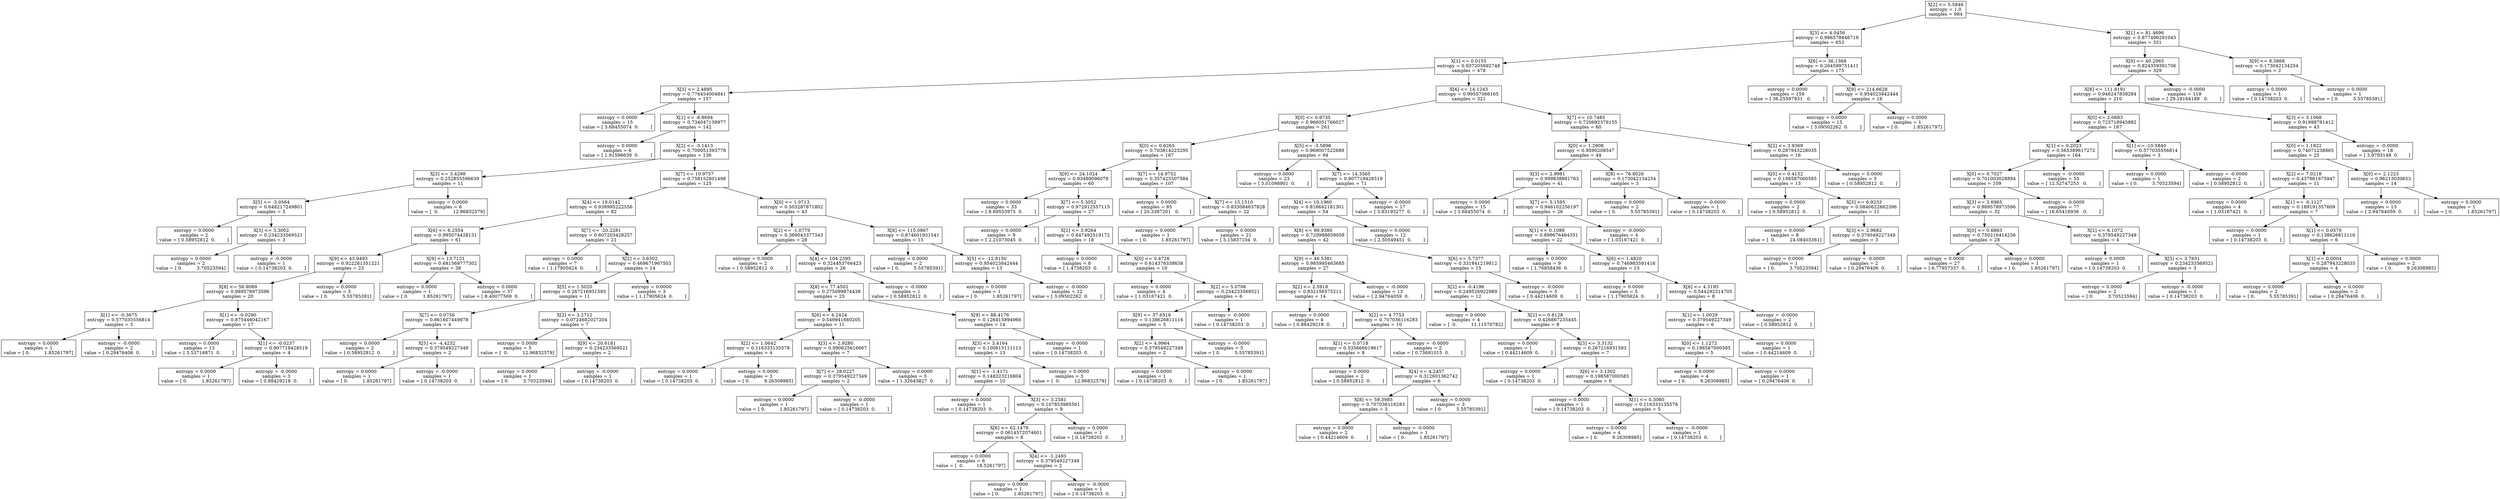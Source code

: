 digraph Tree {
0 [label="X[2] <= 5.5846\nentropy = 1.0\nsamples = 984", shape="box"] ;
1 [label="X[3] <= 4.0456\nentropy = 0.986578846719\nsamples = 653", shape="box"] ;
0 -> 1 ;
2 [label="X[1] <= 0.0155\nentropy = 0.937205692748\nsamples = 478", shape="box"] ;
1 -> 2 ;
3 [label="X[3] <= 2.4895\nentropy = 0.776454004841\nsamples = 157", shape="box"] ;
2 -> 3 ;
4 [label="entropy = 0.0000\nsamples = 15\nvalue = [ 3.68455074  0.        ]", shape="box"] ;
3 -> 4 ;
5 [label="X[1] <= -8.8694\nentropy = 0.734047139977\nsamples = 142", shape="box"] ;
3 -> 5 ;
6 [label="entropy = 0.0000\nsamples = 6\nvalue = [ 1.91596639  0.        ]", shape="box"] ;
5 -> 6 ;
7 [label="X[2] <= -5.1413\nentropy = 0.709051393778\nsamples = 136", shape="box"] ;
5 -> 7 ;
8 [label="X[3] <= 3.4298\nentropy = 0.252855596639\nsamples = 11", shape="box"] ;
7 -> 8 ;
9 [label="X[5] <= -3.0564\nentropy = 0.648217249801\nsamples = 5", shape="box"] ;
8 -> 9 ;
10 [label="entropy = 0.0000\nsamples = 2\nvalue = [ 0.58952812  0.        ]", shape="box"] ;
9 -> 10 ;
11 [label="X[3] <= 3.3002\nentropy = 0.234233569521\nsamples = 3", shape="box"] ;
9 -> 11 ;
12 [label="entropy = 0.0000\nsamples = 2\nvalue = [ 0.          3.70523594]", shape="box"] ;
11 -> 12 ;
13 [label="entropy = -0.0000\nsamples = 1\nvalue = [ 0.14738203  0.        ]", shape="box"] ;
11 -> 13 ;
14 [label="entropy = 0.0000\nsamples = 6\nvalue = [  0.          12.96832579]", shape="box"] ;
8 -> 14 ;
15 [label="X[7] <= 10.9757\nentropy = 0.758152801498\nsamples = 125", shape="box"] ;
7 -> 15 ;
16 [label="X[4] <= 19.0142\nentropy = 0.938995222556\nsamples = 82", shape="box"] ;
15 -> 16 ;
17 [label="X[6] <= 6.2554\nentropy = 0.995074428131\nsamples = 61", shape="box"] ;
16 -> 17 ;
18 [label="X[9] <= 43.9493\nentropy = 0.922281351221\nsamples = 23", shape="box"] ;
17 -> 18 ;
19 [label="X[8] <= 56.9089\nentropy = 0.989578973596\nsamples = 20", shape="box"] ;
18 -> 19 ;
20 [label="X[1] <= -0.3675\nentropy = 0.577035556814\nsamples = 3", shape="box"] ;
19 -> 20 ;
21 [label="entropy = 0.0000\nsamples = 1\nvalue = [ 0.          1.85261797]", shape="box"] ;
20 -> 21 ;
22 [label="entropy = -0.0000\nsamples = 2\nvalue = [ 0.29476406  0.        ]", shape="box"] ;
20 -> 22 ;
23 [label="X[1] <= -0.0290\nentropy = 0.875446042167\nsamples = 17", shape="box"] ;
19 -> 23 ;
24 [label="entropy = 0.0000\nsamples = 13\nvalue = [ 3.53716871  0.        ]", shape="box"] ;
23 -> 24 ;
25 [label="X[1] <= -0.0237\nentropy = 0.907719428519\nsamples = 4", shape="box"] ;
23 -> 25 ;
26 [label="entropy = 0.0000\nsamples = 1\nvalue = [ 0.          1.85261797]", shape="box"] ;
25 -> 26 ;
27 [label="entropy = -0.0000\nsamples = 3\nvalue = [ 0.88429218  0.        ]", shape="box"] ;
25 -> 27 ;
28 [label="entropy = 0.0000\nsamples = 3\nvalue = [ 0.          5.55785391]", shape="box"] ;
18 -> 28 ;
29 [label="X[9] <= 13.7121\nentropy = 0.681569777302\nsamples = 38", shape="box"] ;
17 -> 29 ;
30 [label="entropy = 0.0000\nsamples = 1\nvalue = [ 0.          1.85261797]", shape="box"] ;
29 -> 30 ;
31 [label="entropy = 0.0000\nsamples = 37\nvalue = [ 8.40077569  0.        ]", shape="box"] ;
29 -> 31 ;
32 [label="X[7] <= -20.2281\nentropy = 0.607203428257\nsamples = 21", shape="box"] ;
16 -> 32 ;
33 [label="entropy = 0.0000\nsamples = 7\nvalue = [ 1.17905624  0.        ]", shape="box"] ;
32 -> 33 ;
34 [label="X[2] <= 3.6502\nentropy = 0.469671967503\nsamples = 14", shape="box"] ;
32 -> 34 ;
35 [label="X[5] <= 1.5020\nentropy = 0.267216931593\nsamples = 11", shape="box"] ;
34 -> 35 ;
36 [label="X[7] <= 0.0756\nentropy = 0.861607449878\nsamples = 4", shape="box"] ;
35 -> 36 ;
37 [label="entropy = 0.0000\nsamples = 2\nvalue = [ 0.58952812  0.        ]", shape="box"] ;
36 -> 37 ;
38 [label="X[5] <= -4.4232\nentropy = 0.379549227349\nsamples = 2", shape="box"] ;
36 -> 38 ;
39 [label="entropy = 0.0000\nsamples = 1\nvalue = [ 0.          1.85261797]", shape="box"] ;
38 -> 39 ;
40 [label="entropy = -0.0000\nsamples = 1\nvalue = [ 0.14738203  0.        ]", shape="box"] ;
38 -> 40 ;
41 [label="X[2] <= 3.2712\nentropy = 0.0724682027204\nsamples = 7", shape="box"] ;
35 -> 41 ;
42 [label="entropy = 0.0000\nsamples = 5\nvalue = [  0.          12.96832579]", shape="box"] ;
41 -> 42 ;
43 [label="X[9] <= 20.6181\nentropy = 0.234233569521\nsamples = 2", shape="box"] ;
41 -> 43 ;
44 [label="entropy = 0.0000\nsamples = 1\nvalue = [ 0.          3.70523594]", shape="box"] ;
43 -> 44 ;
45 [label="entropy = -0.0000\nsamples = 1\nvalue = [ 0.14738203  0.        ]", shape="box"] ;
43 -> 45 ;
46 [label="entropy = 0.0000\nsamples = 3\nvalue = [ 1.17905624  0.        ]", shape="box"] ;
34 -> 46 ;
47 [label="X[0] <= 1.0713\nentropy = 0.503287871802\nsamples = 43", shape="box"] ;
15 -> 47 ;
48 [label="X[2] <= -1.0779\nentropy = 0.369043377343\nsamples = 28", shape="box"] ;
47 -> 48 ;
49 [label="entropy = 0.0000\nsamples = 2\nvalue = [ 0.58952812  0.        ]", shape="box"] ;
48 -> 49 ;
50 [label="X[4] <= 104.2395\nentropy = 0.324453766423\nsamples = 26", shape="box"] ;
48 -> 50 ;
51 [label="X[8] <= 77.4502\nentropy = 0.275099874438\nsamples = 25", shape="box"] ;
50 -> 51 ;
52 [label="X[6] <= 4.2424\nentropy = 0.549941660205\nsamples = 11", shape="box"] ;
51 -> 52 ;
53 [label="X[2] <= 1.0642\nentropy = 0.116333135578\nsamples = 4", shape="box"] ;
52 -> 53 ;
54 [label="entropy = 0.0000\nsamples = 1\nvalue = [ 0.14738203  0.        ]", shape="box"] ;
53 -> 54 ;
55 [label="entropy = 0.0000\nsamples = 3\nvalue = [ 0.          9.26308985]", shape="box"] ;
53 -> 55 ;
56 [label="X[3] <= 2.9280\nentropy = 0.990625616667\nsamples = 7", shape="box"] ;
52 -> 56 ;
57 [label="X[7] <= 28.0227\nentropy = 0.379549227349\nsamples = 2", shape="box"] ;
56 -> 57 ;
58 [label="entropy = 0.0000\nsamples = 1\nvalue = [ 0.          1.85261797]", shape="box"] ;
57 -> 58 ;
59 [label="entropy = -0.0000\nsamples = 1\nvalue = [ 0.14738203  0.        ]", shape="box"] ;
57 -> 59 ;
60 [label="entropy = 0.0000\nsamples = 5\nvalue = [ 1.32643827  0.        ]", shape="box"] ;
56 -> 60 ;
61 [label="X[9] <= 88.4176\nentropy = 0.126415894966\nsamples = 14", shape="box"] ;
51 -> 61 ;
62 [label="X[3] <= 3.4164\nentropy = 0.100615111113\nsamples = 13", shape="box"] ;
61 -> 62 ;
63 [label="X[1] <= -1.4171\nentropy = 0.148323216804\nsamples = 10", shape="box"] ;
62 -> 63 ;
64 [label="entropy = 0.0000\nsamples = 1\nvalue = [ 0.14738203  0.        ]", shape="box"] ;
63 -> 64 ;
65 [label="X[3] <= 3.2581\nentropy = 0.107853985561\nsamples = 9", shape="box"] ;
63 -> 65 ;
66 [label="X[6] <= 62.1479\nentropy = 0.0614572074601\nsamples = 8", shape="box"] ;
65 -> 66 ;
67 [label="entropy = 0.0000\nsamples = 6\nvalue = [  0.         18.5261797]", shape="box"] ;
66 -> 67 ;
68 [label="X[4] <= -1.2493\nentropy = 0.379549227349\nsamples = 2", shape="box"] ;
66 -> 68 ;
69 [label="entropy = 0.0000\nsamples = 1\nvalue = [ 0.          1.85261797]", shape="box"] ;
68 -> 69 ;
70 [label="entropy = -0.0000\nsamples = 1\nvalue = [ 0.14738203  0.        ]", shape="box"] ;
68 -> 70 ;
71 [label="entropy = 0.0000\nsamples = 1\nvalue = [ 0.14738203  0.        ]", shape="box"] ;
65 -> 71 ;
72 [label="entropy = 0.0000\nsamples = 3\nvalue = [  0.          12.96832579]", shape="box"] ;
62 -> 72 ;
73 [label="entropy = -0.0000\nsamples = 1\nvalue = [ 0.14738203  0.        ]", shape="box"] ;
61 -> 73 ;
74 [label="entropy = -0.0000\nsamples = 1\nvalue = [ 0.58952812  0.        ]", shape="box"] ;
50 -> 74 ;
75 [label="X[8] <= 115.0867\nentropy = 0.874601931541\nsamples = 15", shape="box"] ;
47 -> 75 ;
76 [label="entropy = 0.0000\nsamples = 2\nvalue = [ 0.          5.55785391]", shape="box"] ;
75 -> 76 ;
77 [label="X[5] <= -12.8150\nentropy = 0.954023842444\nsamples = 13", shape="box"] ;
75 -> 77 ;
78 [label="entropy = 0.0000\nsamples = 1\nvalue = [ 0.          1.85261797]", shape="box"] ;
77 -> 78 ;
79 [label="entropy = -0.0000\nsamples = 12\nvalue = [ 3.09502262  0.        ]", shape="box"] ;
77 -> 79 ;
80 [label="X[4] <= 14.1243\nentropy = 0.99557066165\nsamples = 321", shape="box"] ;
2 -> 80 ;
81 [label="X[0] <= 0.9735\nentropy = 0.966051766027\nsamples = 261", shape="box"] ;
80 -> 81 ;
82 [label="X[0] <= 0.6265\nentropy = 0.703814223295\nsamples = 167", shape="box"] ;
81 -> 82 ;
83 [label="X[9] <= 24.1024\nentropy = 0.93489096079\nsamples = 60", shape="box"] ;
82 -> 83 ;
84 [label="entropy = 0.0000\nsamples = 33\nvalue = [ 8.69553975  0.        ]", shape="box"] ;
83 -> 84 ;
85 [label="X[7] <= 5.3052\nentropy = 0.972912557115\nsamples = 27", shape="box"] ;
83 -> 85 ;
86 [label="entropy = 0.0000\nsamples = 9\nvalue = [ 2.21073045  0.        ]", shape="box"] ;
85 -> 86 ;
87 [label="X[2] <= 3.9264\nentropy = 0.847492519172\nsamples = 18", shape="box"] ;
85 -> 87 ;
88 [label="entropy = 0.0000\nsamples = 8\nvalue = [ 1.4738203  0.       ]", shape="box"] ;
87 -> 88 ;
89 [label="X[0] <= 0.4726\nentropy = 0.614376338638\nsamples = 10", shape="box"] ;
87 -> 89 ;
90 [label="entropy = 0.0000\nsamples = 4\nvalue = [ 1.03167421  0.        ]", shape="box"] ;
89 -> 90 ;
91 [label="X[2] <= 5.0706\nentropy = 0.234233569521\nsamples = 6", shape="box"] ;
89 -> 91 ;
92 [label="X[9] <= 37.6516\nentropy = 0.138626811116\nsamples = 5", shape="box"] ;
91 -> 92 ;
93 [label="X[2] <= 4.9964\nentropy = 0.379549227349\nsamples = 2", shape="box"] ;
92 -> 93 ;
94 [label="entropy = 0.0000\nsamples = 1\nvalue = [ 0.14738203  0.        ]", shape="box"] ;
93 -> 94 ;
95 [label="entropy = 0.0000\nsamples = 1\nvalue = [ 0.          1.85261797]", shape="box"] ;
93 -> 95 ;
96 [label="entropy = -0.0000\nsamples = 3\nvalue = [ 0.          5.55785391]", shape="box"] ;
92 -> 96 ;
97 [label="entropy = -0.0000\nsamples = 1\nvalue = [ 0.14738203  0.        ]", shape="box"] ;
91 -> 97 ;
98 [label="X[7] <= 14.9752\nentropy = 0.357425507584\nsamples = 107", shape="box"] ;
82 -> 98 ;
99 [label="entropy = 0.0000\nsamples = 85\nvalue = [ 20.3387201   0.       ]", shape="box"] ;
98 -> 99 ;
100 [label="X[7] <= 15.1510\nentropy = 0.833084637828\nsamples = 22", shape="box"] ;
98 -> 100 ;
101 [label="entropy = 0.0000\nsamples = 1\nvalue = [ 0.          1.85261797]", shape="box"] ;
100 -> 101 ;
102 [label="entropy = 0.0000\nsamples = 21\nvalue = [ 5.15837104  0.        ]", shape="box"] ;
100 -> 102 ;
103 [label="X[5] <= -3.5896\nentropy = 0.969007522689\nsamples = 94", shape="box"] ;
81 -> 103 ;
104 [label="entropy = 0.0000\nsamples = 23\nvalue = [ 5.01098901  0.        ]", shape="box"] ;
103 -> 104 ;
105 [label="X[7] <= 14.3565\nentropy = 0.907719428519\nsamples = 71", shape="box"] ;
103 -> 105 ;
106 [label="X[4] <= 10.1960\nentropy = 0.816642181301\nsamples = 54", shape="box"] ;
105 -> 106 ;
107 [label="X[8] <= 99.9380\nentropy = 0.720988659059\nsamples = 42", shape="box"] ;
106 -> 107 ;
108 [label="X[9] <= 46.5381\nentropy = 0.985995463685\nsamples = 27", shape="box"] ;
107 -> 108 ;
109 [label="X[2] <= 2.5918\nentropy = 0.832156575211\nsamples = 14", shape="box"] ;
108 -> 109 ;
110 [label="entropy = 0.0000\nsamples = 4\nvalue = [ 0.88429218  0.        ]", shape="box"] ;
109 -> 110 ;
111 [label="X[2] <= 4.7753\nentropy = 0.707036116283\nsamples = 10", shape="box"] ;
109 -> 111 ;
112 [label="X[1] <= 0.0718\nentropy = 0.535666619617\nsamples = 8", shape="box"] ;
111 -> 112 ;
113 [label="entropy = 0.0000\nsamples = 2\nvalue = [ 0.58952812  0.        ]", shape="box"] ;
112 -> 113 ;
114 [label="X[4] <= 4.2457\nentropy = 0.312601362742\nsamples = 6", shape="box"] ;
112 -> 114 ;
115 [label="X[8] <= 59.3985\nentropy = 0.707036116283\nsamples = 3", shape="box"] ;
114 -> 115 ;
116 [label="entropy = 0.0000\nsamples = 2\nvalue = [ 0.44214609  0.        ]", shape="box"] ;
115 -> 116 ;
117 [label="entropy = -0.0000\nsamples = 1\nvalue = [ 0.          1.85261797]", shape="box"] ;
115 -> 117 ;
118 [label="entropy = 0.0000\nsamples = 3\nvalue = [ 0.          5.55785391]", shape="box"] ;
114 -> 118 ;
119 [label="entropy = -0.0000\nsamples = 2\nvalue = [ 0.73691015  0.        ]", shape="box"] ;
111 -> 119 ;
120 [label="entropy = -0.0000\nsamples = 13\nvalue = [ 2.94764059  0.        ]", shape="box"] ;
108 -> 120 ;
121 [label="X[6] <= 5.7377\nentropy = 0.331841219812\nsamples = 15", shape="box"] ;
107 -> 121 ;
122 [label="X[2] <= -0.4196\nentropy = 0.249526922989\nsamples = 12", shape="box"] ;
121 -> 122 ;
123 [label="entropy = 0.0000\nsamples = 4\nvalue = [  0.          11.11570782]", shape="box"] ;
122 -> 123 ;
124 [label="X[2] <= 0.8128\nentropy = 0.426867235445\nsamples = 8", shape="box"] ;
122 -> 124 ;
125 [label="entropy = 0.0000\nsamples = 1\nvalue = [ 0.44214609  0.        ]", shape="box"] ;
124 -> 125 ;
126 [label="X[3] <= 3.3132\nentropy = 0.267216931593\nsamples = 7", shape="box"] ;
124 -> 126 ;
127 [label="entropy = 0.0000\nsamples = 1\nvalue = [ 0.14738203  0.        ]", shape="box"] ;
126 -> 127 ;
128 [label="X[6] <= 3.1302\nentropy = 0.198587000585\nsamples = 6", shape="box"] ;
126 -> 128 ;
129 [label="entropy = 0.0000\nsamples = 1\nvalue = [ 0.14738203  0.        ]", shape="box"] ;
128 -> 129 ;
130 [label="X[1] <= 0.3060\nentropy = 0.116333135578\nsamples = 5", shape="box"] ;
128 -> 130 ;
131 [label="entropy = 0.0000\nsamples = 4\nvalue = [ 0.          9.26308985]", shape="box"] ;
130 -> 131 ;
132 [label="entropy = -0.0000\nsamples = 1\nvalue = [ 0.14738203  0.        ]", shape="box"] ;
130 -> 132 ;
133 [label="entropy = -0.0000\nsamples = 3\nvalue = [ 0.44214609  0.        ]", shape="box"] ;
121 -> 133 ;
134 [label="entropy = 0.0000\nsamples = 12\nvalue = [ 2.50549451  0.        ]", shape="box"] ;
106 -> 134 ;
135 [label="entropy = -0.0000\nsamples = 17\nvalue = [ 3.83193277  0.        ]", shape="box"] ;
105 -> 135 ;
136 [label="X[7] <= 10.7485\nentropy = 0.720692379155\nsamples = 60", shape="box"] ;
80 -> 136 ;
137 [label="X[0] <= 1.2908\nentropy = 0.9590208547\nsamples = 44", shape="box"] ;
136 -> 137 ;
138 [label="X[3] <= 2.9981\nentropy = 0.999838891763\nsamples = 41", shape="box"] ;
137 -> 138 ;
139 [label="entropy = 0.0000\nsamples = 15\nvalue = [ 3.68455074  0.        ]", shape="box"] ;
138 -> 139 ;
140 [label="X[7] <= 5.1595\nentropy = 0.946102256197\nsamples = 26", shape="box"] ;
138 -> 140 ;
141 [label="X[1] <= 0.1089\nentropy = 0.899676464351\nsamples = 22", shape="box"] ;
140 -> 141 ;
142 [label="entropy = 0.0000\nsamples = 9\nvalue = [ 1.76858436  0.        ]", shape="box"] ;
141 -> 142 ;
143 [label="X[6] <= 1.4820\nentropy = 0.746983591416\nsamples = 13", shape="box"] ;
141 -> 143 ;
144 [label="entropy = 0.0000\nsamples = 5\nvalue = [ 1.17905624  0.        ]", shape="box"] ;
143 -> 144 ;
145 [label="X[6] <= 4.3193\nentropy = 0.544292314705\nsamples = 8", shape="box"] ;
143 -> 145 ;
146 [label="X[1] <= 1.0029\nentropy = 0.379549227349\nsamples = 6", shape="box"] ;
145 -> 146 ;
147 [label="X[0] <= 1.1272\nentropy = 0.198587000585\nsamples = 5", shape="box"] ;
146 -> 147 ;
148 [label="entropy = 0.0000\nsamples = 4\nvalue = [ 0.          9.26308985]", shape="box"] ;
147 -> 148 ;
149 [label="entropy = 0.0000\nsamples = 1\nvalue = [ 0.29476406  0.        ]", shape="box"] ;
147 -> 149 ;
150 [label="entropy = 0.0000\nsamples = 1\nvalue = [ 0.44214609  0.        ]", shape="box"] ;
146 -> 150 ;
151 [label="entropy = -0.0000\nsamples = 2\nvalue = [ 0.58952812  0.        ]", shape="box"] ;
145 -> 151 ;
152 [label="entropy = -0.0000\nsamples = 4\nvalue = [ 1.03167421  0.        ]", shape="box"] ;
140 -> 152 ;
153 [label="X[8] <= 76.8026\nentropy = 0.173042134254\nsamples = 3", shape="box"] ;
137 -> 153 ;
154 [label="entropy = 0.0000\nsamples = 2\nvalue = [ 0.          5.55785391]", shape="box"] ;
153 -> 154 ;
155 [label="entropy = -0.0000\nsamples = 1\nvalue = [ 0.14738203  0.        ]", shape="box"] ;
153 -> 155 ;
156 [label="X[2] <= 3.9369\nentropy = 0.287943228035\nsamples = 16", shape="box"] ;
136 -> 156 ;
157 [label="X[0] <= 0.4152\nentropy = 0.198587000585\nsamples = 13", shape="box"] ;
156 -> 157 ;
158 [label="entropy = 0.0000\nsamples = 2\nvalue = [ 0.58952812  0.        ]", shape="box"] ;
157 -> 158 ;
159 [label="X[5] <= 6.9233\nentropy = 0.0840622662396\nsamples = 11", shape="box"] ;
157 -> 159 ;
160 [label="entropy = 0.0000\nsamples = 8\nvalue = [  0.          24.08403361]", shape="box"] ;
159 -> 160 ;
161 [label="X[3] <= 2.9682\nentropy = 0.379549227349\nsamples = 3", shape="box"] ;
159 -> 161 ;
162 [label="entropy = 0.0000\nsamples = 1\nvalue = [ 0.          3.70523594]", shape="box"] ;
161 -> 162 ;
163 [label="entropy = -0.0000\nsamples = 2\nvalue = [ 0.29476406  0.        ]", shape="box"] ;
161 -> 163 ;
164 [label="entropy = 0.0000\nsamples = 3\nvalue = [ 0.58952812  0.        ]", shape="box"] ;
156 -> 164 ;
165 [label="X[6] <= 36.1368\nentropy = 0.264599751411\nsamples = 175", shape="box"] ;
1 -> 165 ;
166 [label="entropy = 0.0000\nsamples = 159\nvalue = [ 36.25597931   0.        ]", shape="box"] ;
165 -> 166 ;
167 [label="X[9] <= 214.6628\nentropy = 0.954023842444\nsamples = 16", shape="box"] ;
165 -> 167 ;
168 [label="entropy = 0.0000\nsamples = 15\nvalue = [ 3.09502262  0.        ]", shape="box"] ;
167 -> 168 ;
169 [label="entropy = 0.0000\nsamples = 1\nvalue = [ 0.          1.85261797]", shape="box"] ;
167 -> 169 ;
170 [label="X[1] <= 81.4696\nentropy = 0.877496291045\nsamples = 331", shape="box"] ;
0 -> 170 ;
171 [label="X[9] <= 40.2965\nentropy = 0.824359391706\nsamples = 329", shape="box"] ;
170 -> 171 ;
172 [label="X[8] <= 111.8191\nentropy = 0.946247838284\nsamples = 210", shape="box"] ;
171 -> 172 ;
173 [label="X[0] <= 2.0683\nentropy = 0.723718945882\nsamples = 167", shape="box"] ;
172 -> 173 ;
174 [label="X[1] <= 0.2023\nentropy = 0.565389617272\nsamples = 164", shape="box"] ;
173 -> 174 ;
175 [label="X[0] <= 0.7027\nentropy = 0.701003028894\nsamples = 109", shape="box"] ;
174 -> 175 ;
176 [label="X[3] <= 3.6965\nentropy = 0.989578973596\nsamples = 32", shape="box"] ;
175 -> 176 ;
177 [label="X[0] <= 0.6863\nentropy = 0.750216414256\nsamples = 28", shape="box"] ;
176 -> 177 ;
178 [label="entropy = 0.0000\nsamples = 27\nvalue = [ 6.77957337  0.        ]", shape="box"] ;
177 -> 178 ;
179 [label="entropy = 0.0000\nsamples = 1\nvalue = [ 0.          1.85261797]", shape="box"] ;
177 -> 179 ;
180 [label="X[2] <= 6.1072\nentropy = 0.379549227349\nsamples = 4", shape="box"] ;
176 -> 180 ;
181 [label="entropy = 0.0000\nsamples = 1\nvalue = [ 0.14738203  0.        ]", shape="box"] ;
180 -> 181 ;
182 [label="X[3] <= 3.7651\nentropy = 0.234233569521\nsamples = 3", shape="box"] ;
180 -> 182 ;
183 [label="entropy = 0.0000\nsamples = 2\nvalue = [ 0.          3.70523594]", shape="box"] ;
182 -> 183 ;
184 [label="entropy = -0.0000\nsamples = 1\nvalue = [ 0.14738203  0.        ]", shape="box"] ;
182 -> 184 ;
185 [label="entropy = -0.0000\nsamples = 77\nvalue = [ 16.65416936   0.        ]", shape="box"] ;
175 -> 185 ;
186 [label="entropy = -0.0000\nsamples = 55\nvalue = [ 12.52747253   0.        ]", shape="box"] ;
174 -> 186 ;
187 [label="X[1] <= -10.5840\nentropy = 0.577035556814\nsamples = 3", shape="box"] ;
173 -> 187 ;
188 [label="entropy = 0.0000\nsamples = 1\nvalue = [ 0.          3.70523594]", shape="box"] ;
187 -> 188 ;
189 [label="entropy = -0.0000\nsamples = 2\nvalue = [ 0.58952812  0.        ]", shape="box"] ;
187 -> 189 ;
190 [label="X[3] <= 3.1068\nentropy = 0.91998791412\nsamples = 43", shape="box"] ;
172 -> 190 ;
191 [label="X[0] <= 1.1822\nentropy = 0.74071238865\nsamples = 25", shape="box"] ;
190 -> 191 ;
192 [label="X[2] <= 7.0218\nentropy = 0.437961675947\nsamples = 11", shape="box"] ;
191 -> 192 ;
193 [label="entropy = 0.0000\nsamples = 4\nvalue = [ 1.03167421  0.        ]", shape="box"] ;
192 -> 193 ;
194 [label="X[1] <= -0.1127\nentropy = 0.189191357609\nsamples = 7", shape="box"] ;
192 -> 194 ;
195 [label="entropy = 0.0000\nsamples = 1\nvalue = [ 0.14738203  0.        ]", shape="box"] ;
194 -> 195 ;
196 [label="X[1] <= 0.0570\nentropy = 0.138626811116\nsamples = 6", shape="box"] ;
194 -> 196 ;
197 [label="X[1] <= 0.0004\nentropy = 0.287943228035\nsamples = 4", shape="box"] ;
196 -> 197 ;
198 [label="entropy = 0.0000\nsamples = 2\nvalue = [ 0.          5.55785391]", shape="box"] ;
197 -> 198 ;
199 [label="entropy = 0.0000\nsamples = 2\nvalue = [ 0.29476406  0.        ]", shape="box"] ;
197 -> 199 ;
200 [label="entropy = 0.0000\nsamples = 2\nvalue = [ 0.          9.26308985]", shape="box"] ;
196 -> 200 ;
201 [label="X[0] <= 2.1223\nentropy = 0.96213030653\nsamples = 14", shape="box"] ;
191 -> 201 ;
202 [label="entropy = 0.0000\nsamples = 13\nvalue = [ 2.94764059  0.        ]", shape="box"] ;
201 -> 202 ;
203 [label="entropy = 0.0000\nsamples = 1\nvalue = [ 0.          1.85261797]", shape="box"] ;
201 -> 203 ;
204 [label="entropy = -0.0000\nsamples = 18\nvalue = [ 3.9793148  0.       ]", shape="box"] ;
190 -> 204 ;
205 [label="entropy = -0.0000\nsamples = 119\nvalue = [ 29.18164189   0.        ]", shape="box"] ;
171 -> 205 ;
206 [label="X[9] <= 8.3868\nentropy = 0.173042134254\nsamples = 2", shape="box"] ;
170 -> 206 ;
207 [label="entropy = 0.0000\nsamples = 1\nvalue = [ 0.14738203  0.        ]", shape="box"] ;
206 -> 207 ;
208 [label="entropy = 0.0000\nsamples = 1\nvalue = [ 0.          5.55785391]", shape="box"] ;
206 -> 208 ;
}